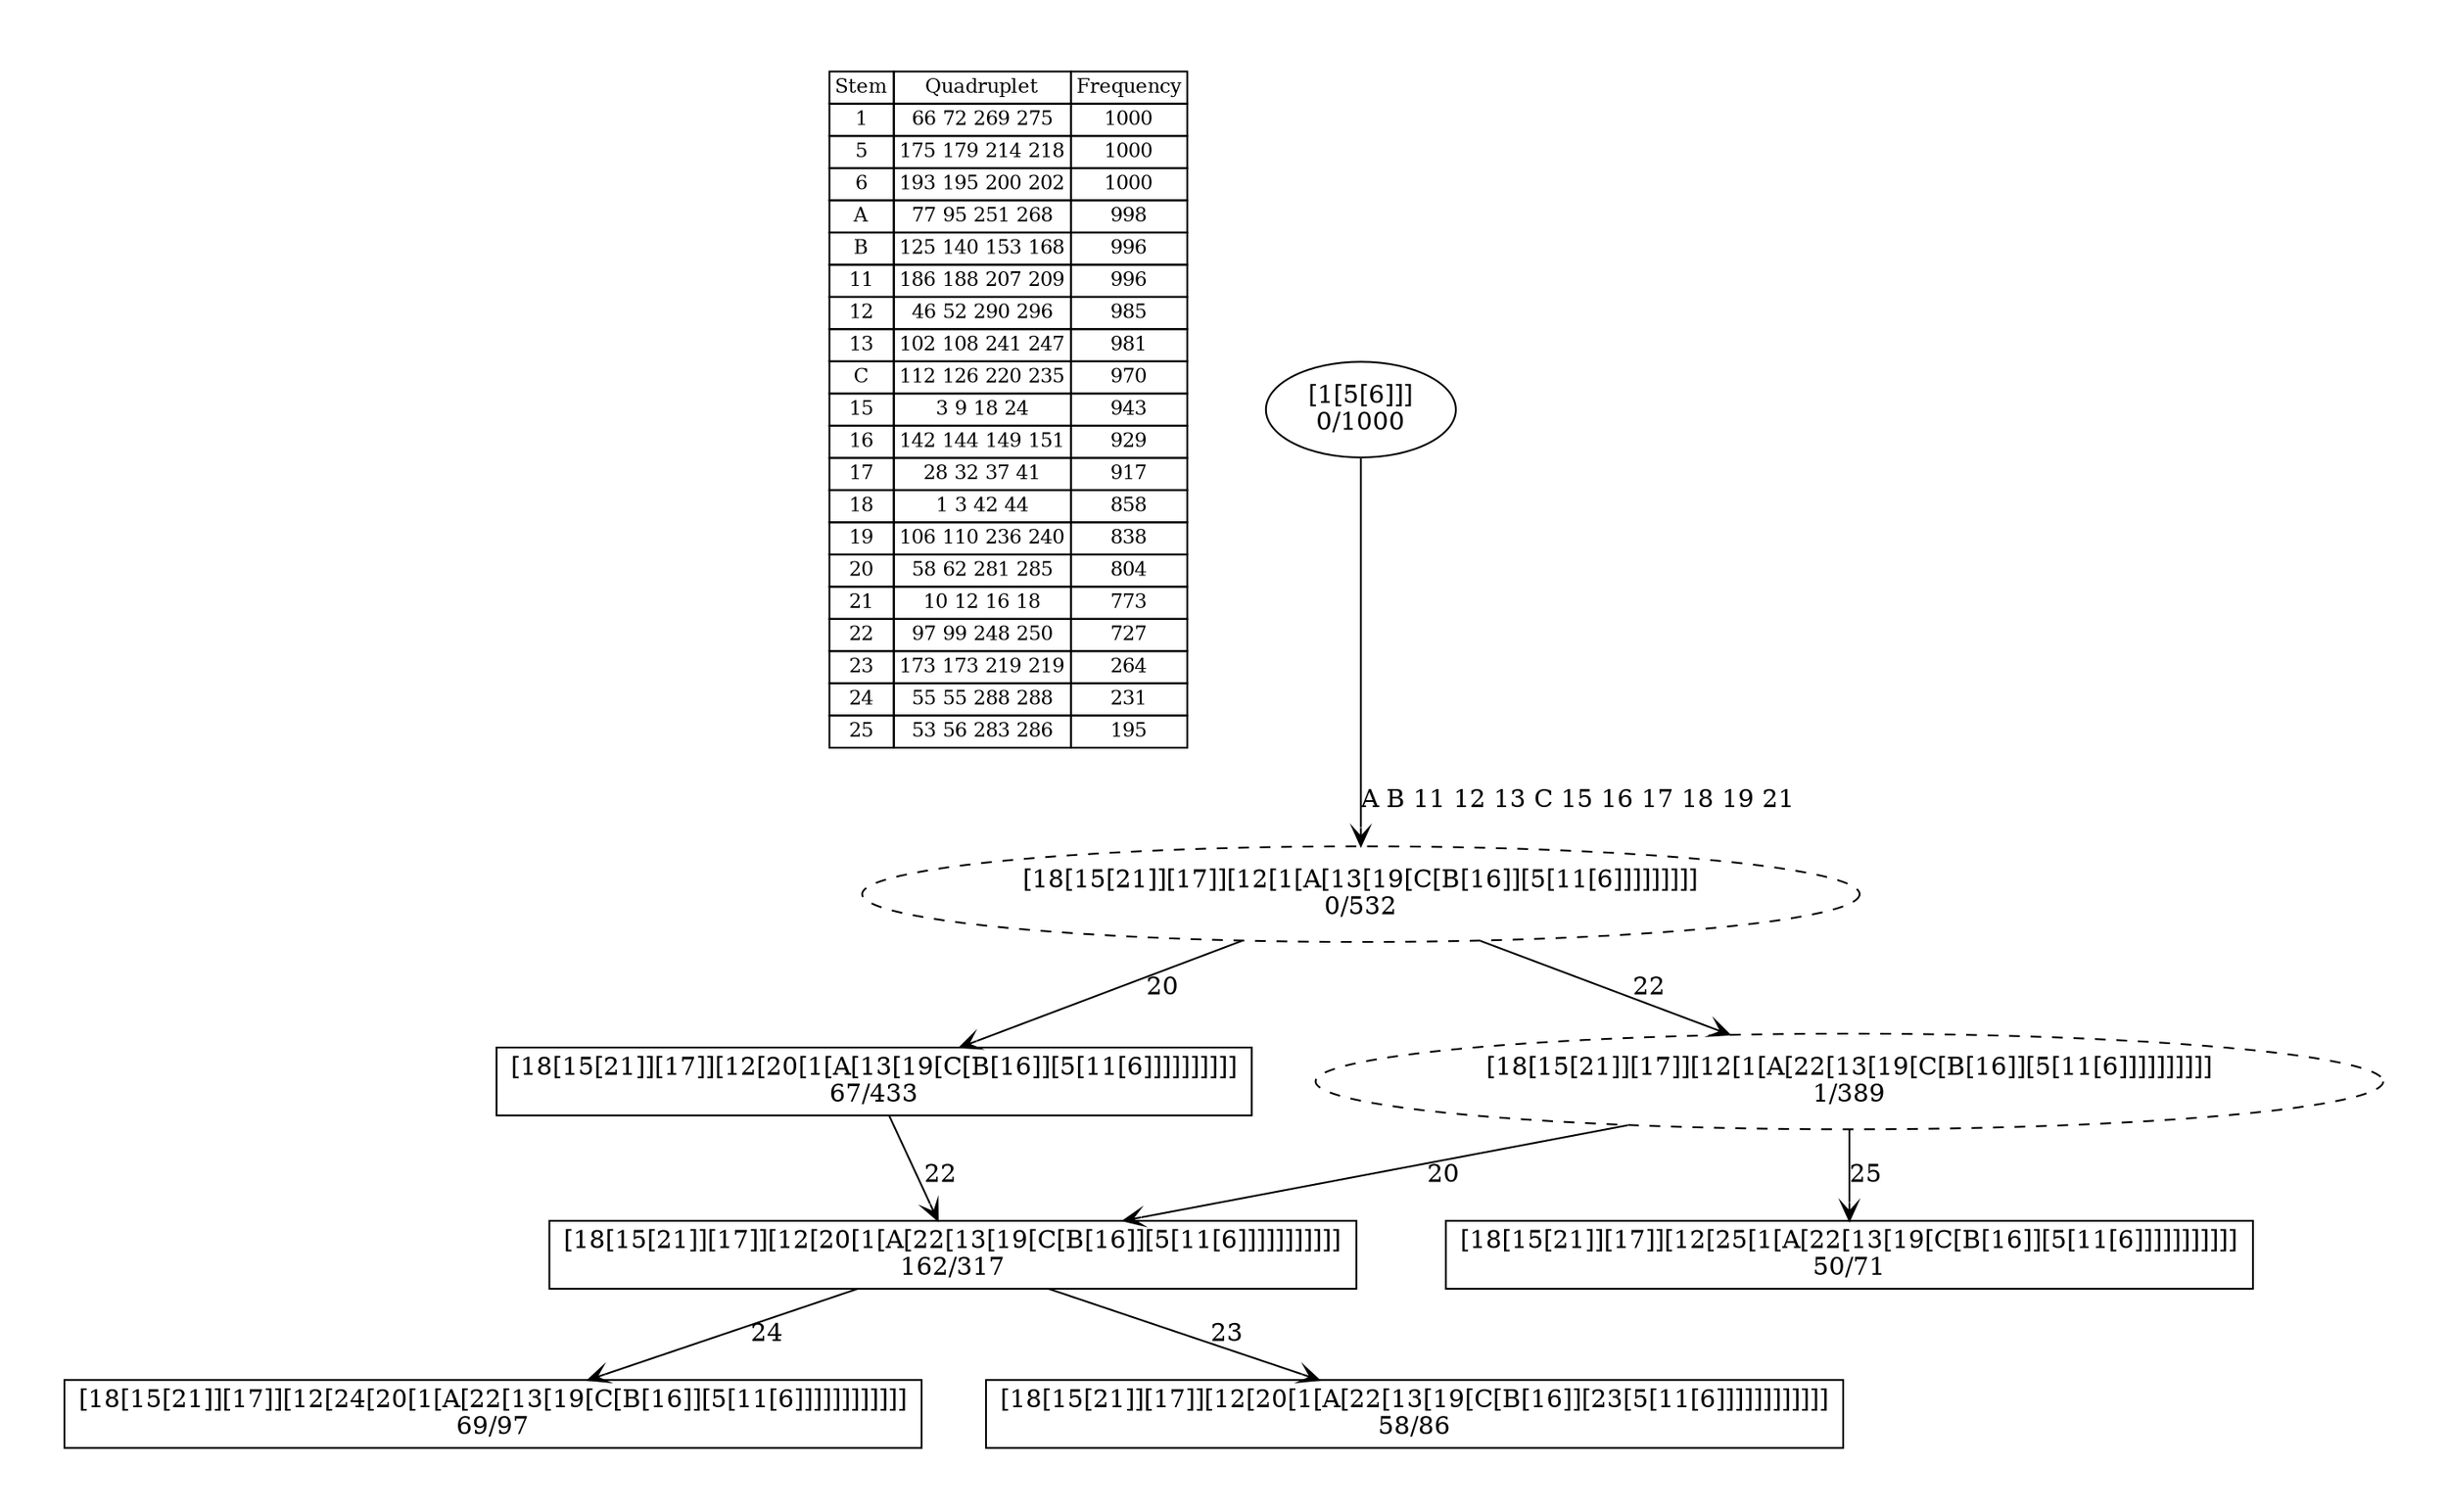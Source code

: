 digraph G {
	pad = 0.5;
	nodesep = 0.5;
"legend" [label = < <table border="0" cellborder="1" cellspacing="0"><tr><td>Stem</td><td>Quadruplet</td><td>Frequency</td></tr>
<tr><td>1</td><td>66 72 269 275</td><td>1000</td></tr>
<tr><td>5</td><td>175 179 214 218</td><td>1000</td></tr>
<tr><td>6</td><td>193 195 200 202</td><td>1000</td></tr>
<tr><td>A</td><td>77 95 251 268</td><td>998</td></tr>
<tr><td>B</td><td>125 140 153 168</td><td>996</td></tr>
<tr><td>11</td><td>186 188 207 209</td><td>996</td></tr>
<tr><td>12</td><td>46 52 290 296</td><td>985</td></tr>
<tr><td>13</td><td>102 108 241 247</td><td>981</td></tr>
<tr><td>C</td><td>112 126 220 235</td><td>970</td></tr>
<tr><td>15</td><td>3 9 18 24</td><td>943</td></tr>
<tr><td>16</td><td>142 144 149 151</td><td>929</td></tr>
<tr><td>17</td><td>28 32 37 41</td><td>917</td></tr>
<tr><td>18</td><td>1 3 42 44</td><td>858</td></tr>
<tr><td>19</td><td>106 110 236 240</td><td>838</td></tr>
<tr><td>20</td><td>58 62 281 285</td><td>804</td></tr>
<tr><td>21</td><td>10 12 16 18</td><td>773</td></tr>
<tr><td>22</td><td>97 99 248 250</td><td>727</td></tr>
<tr><td>23</td><td>173 173 219 219</td><td>264</td></tr>
<tr><td>24</td><td>55 55 288 288</td><td>231</td></tr>
<tr><td>25</td><td>53 56 283 286</td><td>195</td></tr>
</table>>, shape = plaintext, fontsize=11];
"1 5 6 A B 11 12 13 C 15 16 17 18 19 20 21 22 " [shape = box];
"1 5 6 A B 11 12 13 C 15 16 17 18 19 20 21 22 24 " [shape = box];
"1 5 6 A B 11 12 13 C 15 16 17 18 19 20 21 " [shape = box];
"1 5 6 A B 11 12 13 C 15 16 17 18 19 20 21 22 23 " [shape = box];
"1 5 6 A B 11 12 13 C 15 16 17 18 19 21 22 25 " [shape = box];
"1 5 6 A B 11 12 13 C 15 16 17 18 19 21 22 " [style = dashed];
"1 5 6 A B 11 12 13 C 15 16 17 18 19 21 " [style = dashed];
"1 5 6 A B 11 12 13 C 15 16 17 18 19 20 21 22 " [label = "[18[15[21]][17]][12[20[1[A[22[13[19[C[B[16]][5[11[6]]]]]]]]]]]\n162/317"];
"1 5 6 A B 11 12 13 C 15 16 17 18 19 20 21 22 24 " [label = "[18[15[21]][17]][12[24[20[1[A[22[13[19[C[B[16]][5[11[6]]]]]]]]]]]]\n69/97"];
"1 5 6 A B 11 12 13 C 15 16 17 18 19 20 21 " [label = "[18[15[21]][17]][12[20[1[A[13[19[C[B[16]][5[11[6]]]]]]]]]]\n67/433"];
"1 5 6 A B 11 12 13 C 15 16 17 18 19 20 21 22 23 " [label = "[18[15[21]][17]][12[20[1[A[22[13[19[C[B[16]][23[5[11[6]]]]]]]]]]]]\n58/86"];
"1 5 6 A B 11 12 13 C 15 16 17 18 19 21 22 25 " [label = "[18[15[21]][17]][12[25[1[A[22[13[19[C[B[16]][5[11[6]]]]]]]]]]]\n50/71"];
"1 5 6 A B 11 12 13 C 15 16 17 18 19 21 22 " [label = "[18[15[21]][17]][12[1[A[22[13[19[C[B[16]][5[11[6]]]]]]]]]]\n1/389"];
"1 5 6 A B 11 12 13 C 15 16 17 18 19 21 " [label = "[18[15[21]][17]][12[1[A[13[19[C[B[16]][5[11[6]]]]]]]]]\n0/532"];
"1 5 6 " [label = "[1[5[6]]]\n0/1000"];
"1 5 6 A B 11 12 13 C 15 16 17 18 19 20 21 22 " -> "1 5 6 A B 11 12 13 C 15 16 17 18 19 20 21 22 24 " [label = "24 ", arrowhead = vee];
"1 5 6 A B 11 12 13 C 15 16 17 18 19 20 21 22 " -> "1 5 6 A B 11 12 13 C 15 16 17 18 19 20 21 22 23 " [label = "23 ", arrowhead = vee];
"1 5 6 A B 11 12 13 C 15 16 17 18 19 20 21 " -> "1 5 6 A B 11 12 13 C 15 16 17 18 19 20 21 22 " [label = "22 ", arrowhead = vee];
"1 5 6 A B 11 12 13 C 15 16 17 18 19 21 22 " -> "1 5 6 A B 11 12 13 C 15 16 17 18 19 20 21 22 " [label = "20 ", arrowhead = vee];
"1 5 6 A B 11 12 13 C 15 16 17 18 19 21 22 " -> "1 5 6 A B 11 12 13 C 15 16 17 18 19 21 22 25 " [label = "25 ", arrowhead = vee];
"1 5 6 A B 11 12 13 C 15 16 17 18 19 21 " -> "1 5 6 A B 11 12 13 C 15 16 17 18 19 20 21 " [label = "20 ", arrowhead = vee];
"1 5 6 A B 11 12 13 C 15 16 17 18 19 21 " -> "1 5 6 A B 11 12 13 C 15 16 17 18 19 21 22 " [label = "22 ", arrowhead = vee];
"1 5 6 " -> "1 5 6 A B 11 12 13 C 15 16 17 18 19 21 " [label = "A B 11 12 13 C 15 16 17 18 19 21 ", arrowhead = vee];
}